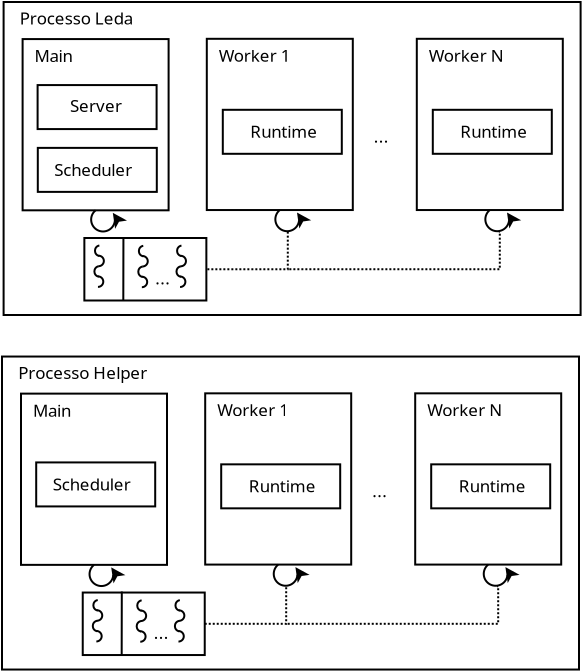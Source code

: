 <?xml version="1.0" encoding="UTF-8"?>
<dia:diagram xmlns:dia="http://www.lysator.liu.se/~alla/dia/">
  <dia:layer name="Background" visible="true" active="true">
    <dia:object type="Standard - Box" version="0" id="O0">
      <dia:attribute name="obj_pos">
        <dia:point val="4.9,6.596"/>
      </dia:attribute>
      <dia:attribute name="obj_bb">
        <dia:rectangle val="4.85,6.546;33.8,22.296"/>
      </dia:attribute>
      <dia:attribute name="elem_corner">
        <dia:point val="4.9,6.596"/>
      </dia:attribute>
      <dia:attribute name="elem_width">
        <dia:real val="28.85"/>
      </dia:attribute>
      <dia:attribute name="elem_height">
        <dia:real val="15.65"/>
      </dia:attribute>
      <dia:attribute name="show_background">
        <dia:boolean val="true"/>
      </dia:attribute>
    </dia:object>
    <dia:group>
      <dia:object type="Standard - Box" version="0" id="O1">
        <dia:attribute name="obj_pos">
          <dia:point val="8.938,18.396"/>
        </dia:attribute>
        <dia:attribute name="obj_bb">
          <dia:rectangle val="8.888,18.346;15.088,21.571"/>
        </dia:attribute>
        <dia:attribute name="elem_corner">
          <dia:point val="8.938,18.396"/>
        </dia:attribute>
        <dia:attribute name="elem_width">
          <dia:real val="6.1"/>
        </dia:attribute>
        <dia:attribute name="elem_height">
          <dia:real val="3.125"/>
        </dia:attribute>
        <dia:attribute name="show_background">
          <dia:boolean val="true"/>
        </dia:attribute>
      </dia:object>
      <dia:object type="Standard - Line" version="0" id="O2">
        <dia:attribute name="obj_pos">
          <dia:point val="10.891,18.346"/>
        </dia:attribute>
        <dia:attribute name="obj_bb">
          <dia:rectangle val="10.835,18.296;10.941,21.577"/>
        </dia:attribute>
        <dia:attribute name="conn_endpoints">
          <dia:point val="10.891,18.346"/>
          <dia:point val="10.885,21.527"/>
        </dia:attribute>
        <dia:attribute name="numcp">
          <dia:int val="1"/>
        </dia:attribute>
      </dia:object>
    </dia:group>
    <dia:object type="Standard - Box" version="0" id="O3">
      <dia:attribute name="obj_pos">
        <dia:point val="5.85,8.45"/>
      </dia:attribute>
      <dia:attribute name="obj_bb">
        <dia:rectangle val="5.8,8.4;13.2,17.062"/>
      </dia:attribute>
      <dia:attribute name="elem_corner">
        <dia:point val="5.85,8.45"/>
      </dia:attribute>
      <dia:attribute name="elem_width">
        <dia:real val="7.3"/>
      </dia:attribute>
      <dia:attribute name="elem_height">
        <dia:real val="8.562"/>
      </dia:attribute>
      <dia:attribute name="show_background">
        <dia:boolean val="true"/>
      </dia:attribute>
    </dia:object>
    <dia:object type="Standard - Arc" version="0" id="O4">
      <dia:attribute name="obj_pos">
        <dia:point val="9.5,17.012"/>
      </dia:attribute>
      <dia:attribute name="obj_bb">
        <dia:rectangle val="9.227,16.956;11.07,18.121"/>
      </dia:attribute>
      <dia:attribute name="conn_endpoints">
        <dia:point val="9.5,17.012"/>
        <dia:point val="10.36,17.137"/>
      </dia:attribute>
      <dia:attribute name="curve_distance">
        <dia:real val="1"/>
      </dia:attribute>
      <dia:attribute name="line_width">
        <dia:real val="0.1"/>
      </dia:attribute>
      <dia:attribute name="end_arrow">
        <dia:enum val="22"/>
      </dia:attribute>
      <dia:attribute name="end_arrow_length">
        <dia:real val="0.5"/>
      </dia:attribute>
      <dia:attribute name="end_arrow_width">
        <dia:real val="0.5"/>
      </dia:attribute>
      <dia:connections>
        <dia:connection handle="0" to="O3" connection="6"/>
      </dia:connections>
    </dia:object>
    <dia:object type="Standard - Box" version="0" id="O5">
      <dia:attribute name="obj_pos">
        <dia:point val="6.6,10.75"/>
      </dia:attribute>
      <dia:attribute name="obj_bb">
        <dia:rectangle val="6.55,10.7;12.6,13"/>
      </dia:attribute>
      <dia:attribute name="elem_corner">
        <dia:point val="6.6,10.75"/>
      </dia:attribute>
      <dia:attribute name="elem_width">
        <dia:real val="5.95"/>
      </dia:attribute>
      <dia:attribute name="elem_height">
        <dia:real val="2.2"/>
      </dia:attribute>
      <dia:attribute name="show_background">
        <dia:boolean val="true"/>
      </dia:attribute>
    </dia:object>
    <dia:object type="Standard - Text" version="1" id="O6">
      <dia:attribute name="obj_pos">
        <dia:point val="8.225,12.1"/>
      </dia:attribute>
      <dia:attribute name="obj_bb">
        <dia:rectangle val="8.225,11.312;10.998,12.3"/>
      </dia:attribute>
      <dia:attribute name="text">
        <dia:composite type="text">
          <dia:attribute name="string">
            <dia:string>#Server#</dia:string>
          </dia:attribute>
          <dia:attribute name="font">
            <dia:font family="sans" style="0" name="Helvetica"/>
          </dia:attribute>
          <dia:attribute name="height">
            <dia:real val="1.058"/>
          </dia:attribute>
          <dia:attribute name="pos">
            <dia:point val="8.225,12.1"/>
          </dia:attribute>
          <dia:attribute name="color">
            <dia:color val="#000000"/>
          </dia:attribute>
          <dia:attribute name="alignment">
            <dia:enum val="0"/>
          </dia:attribute>
        </dia:composite>
      </dia:attribute>
      <dia:attribute name="valign">
        <dia:enum val="3"/>
      </dia:attribute>
    </dia:object>
    <dia:object type="Standard - Box" version="0" id="O7">
      <dia:attribute name="obj_pos">
        <dia:point val="6.61,13.89"/>
      </dia:attribute>
      <dia:attribute name="obj_bb">
        <dia:rectangle val="6.56,13.84;12.61,16.14"/>
      </dia:attribute>
      <dia:attribute name="elem_corner">
        <dia:point val="6.61,13.89"/>
      </dia:attribute>
      <dia:attribute name="elem_width">
        <dia:real val="5.95"/>
      </dia:attribute>
      <dia:attribute name="elem_height">
        <dia:real val="2.2"/>
      </dia:attribute>
      <dia:attribute name="show_background">
        <dia:boolean val="true"/>
      </dia:attribute>
    </dia:object>
    <dia:object type="Standard - Text" version="1" id="O8">
      <dia:attribute name="obj_pos">
        <dia:point val="7.435,15.29"/>
      </dia:attribute>
      <dia:attribute name="obj_bb">
        <dia:rectangle val="7.435,14.502;11.672,15.49"/>
      </dia:attribute>
      <dia:attribute name="text">
        <dia:composite type="text">
          <dia:attribute name="string">
            <dia:string>#Scheduler#</dia:string>
          </dia:attribute>
          <dia:attribute name="font">
            <dia:font family="sans" style="0" name="Helvetica"/>
          </dia:attribute>
          <dia:attribute name="height">
            <dia:real val="1.058"/>
          </dia:attribute>
          <dia:attribute name="pos">
            <dia:point val="7.435,15.29"/>
          </dia:attribute>
          <dia:attribute name="color">
            <dia:color val="#000000"/>
          </dia:attribute>
          <dia:attribute name="alignment">
            <dia:enum val="0"/>
          </dia:attribute>
        </dia:composite>
      </dia:attribute>
      <dia:attribute name="valign">
        <dia:enum val="3"/>
      </dia:attribute>
    </dia:object>
    <dia:object type="Standard - Text" version="1" id="O9">
      <dia:attribute name="obj_pos">
        <dia:point val="9.5,12.731"/>
      </dia:attribute>
      <dia:attribute name="obj_bb">
        <dia:rectangle val="9.5,12.136;9.5,12.884"/>
      </dia:attribute>
      <dia:attribute name="text">
        <dia:composite type="text">
          <dia:attribute name="string">
            <dia:string>##</dia:string>
          </dia:attribute>
          <dia:attribute name="font">
            <dia:font family="sans" style="0" name="Helvetica"/>
          </dia:attribute>
          <dia:attribute name="height">
            <dia:real val="0.8"/>
          </dia:attribute>
          <dia:attribute name="pos">
            <dia:point val="9.5,12.731"/>
          </dia:attribute>
          <dia:attribute name="color">
            <dia:color val="#000000"/>
          </dia:attribute>
          <dia:attribute name="alignment">
            <dia:enum val="0"/>
          </dia:attribute>
        </dia:composite>
      </dia:attribute>
      <dia:attribute name="valign">
        <dia:enum val="3"/>
      </dia:attribute>
      <dia:connections>
        <dia:connection handle="0" to="O3" connection="8"/>
      </dia:connections>
    </dia:object>
    <dia:object type="Standard - Text" version="1" id="O10">
      <dia:attribute name="obj_pos">
        <dia:point val="6.45,9.6"/>
      </dia:attribute>
      <dia:attribute name="obj_bb">
        <dia:rectangle val="6.45,8.788;8.497,9.849"/>
      </dia:attribute>
      <dia:attribute name="text">
        <dia:composite type="text">
          <dia:attribute name="string">
            <dia:string>#Main#</dia:string>
          </dia:attribute>
          <dia:attribute name="font">
            <dia:font family="sans" style="0" name="Helvetica"/>
          </dia:attribute>
          <dia:attribute name="height">
            <dia:real val="1.058"/>
          </dia:attribute>
          <dia:attribute name="pos">
            <dia:point val="6.45,9.6"/>
          </dia:attribute>
          <dia:attribute name="color">
            <dia:color val="#000000"/>
          </dia:attribute>
          <dia:attribute name="alignment">
            <dia:enum val="0"/>
          </dia:attribute>
        </dia:composite>
      </dia:attribute>
      <dia:attribute name="valign">
        <dia:enum val="3"/>
      </dia:attribute>
    </dia:object>
    <dia:object type="Standard - Box" version="0" id="O11">
      <dia:attribute name="obj_pos">
        <dia:point val="15.06,8.436"/>
      </dia:attribute>
      <dia:attribute name="obj_bb">
        <dia:rectangle val="15.01,8.386;22.41,17.048"/>
      </dia:attribute>
      <dia:attribute name="elem_corner">
        <dia:point val="15.06,8.436"/>
      </dia:attribute>
      <dia:attribute name="elem_width">
        <dia:real val="7.3"/>
      </dia:attribute>
      <dia:attribute name="elem_height">
        <dia:real val="8.562"/>
      </dia:attribute>
      <dia:attribute name="show_background">
        <dia:boolean val="true"/>
      </dia:attribute>
    </dia:object>
    <dia:object type="Standard - Arc" version="0" id="O12">
      <dia:attribute name="obj_pos">
        <dia:point val="18.71,16.998"/>
      </dia:attribute>
      <dia:attribute name="obj_bb">
        <dia:rectangle val="18.438,16.942;20.28,18.107"/>
      </dia:attribute>
      <dia:attribute name="conn_endpoints">
        <dia:point val="18.71,16.998"/>
        <dia:point val="19.57,17.123"/>
      </dia:attribute>
      <dia:attribute name="curve_distance">
        <dia:real val="1"/>
      </dia:attribute>
      <dia:attribute name="line_width">
        <dia:real val="0.1"/>
      </dia:attribute>
      <dia:attribute name="end_arrow">
        <dia:enum val="22"/>
      </dia:attribute>
      <dia:attribute name="end_arrow_length">
        <dia:real val="0.5"/>
      </dia:attribute>
      <dia:attribute name="end_arrow_width">
        <dia:real val="0.5"/>
      </dia:attribute>
      <dia:connections>
        <dia:connection handle="0" to="O11" connection="6"/>
      </dia:connections>
    </dia:object>
    <dia:object type="Standard - Box" version="0" id="O13">
      <dia:attribute name="obj_pos">
        <dia:point val="15.86,11.986"/>
      </dia:attribute>
      <dia:attribute name="obj_bb">
        <dia:rectangle val="15.81,11.936;21.86,14.236"/>
      </dia:attribute>
      <dia:attribute name="elem_corner">
        <dia:point val="15.86,11.986"/>
      </dia:attribute>
      <dia:attribute name="elem_width">
        <dia:real val="5.95"/>
      </dia:attribute>
      <dia:attribute name="elem_height">
        <dia:real val="2.2"/>
      </dia:attribute>
      <dia:attribute name="show_background">
        <dia:boolean val="true"/>
      </dia:attribute>
    </dia:object>
    <dia:object type="Standard - Text" version="1" id="O14">
      <dia:attribute name="obj_pos">
        <dia:point val="17.235,13.386"/>
      </dia:attribute>
      <dia:attribute name="obj_bb">
        <dia:rectangle val="17.235,12.598;20.773,13.586"/>
      </dia:attribute>
      <dia:attribute name="text">
        <dia:composite type="text">
          <dia:attribute name="string">
            <dia:string>#Runtime#</dia:string>
          </dia:attribute>
          <dia:attribute name="font">
            <dia:font family="sans" style="0" name="Helvetica"/>
          </dia:attribute>
          <dia:attribute name="height">
            <dia:real val="1.058"/>
          </dia:attribute>
          <dia:attribute name="pos">
            <dia:point val="17.235,13.386"/>
          </dia:attribute>
          <dia:attribute name="color">
            <dia:color val="#000000"/>
          </dia:attribute>
          <dia:attribute name="alignment">
            <dia:enum val="0"/>
          </dia:attribute>
        </dia:composite>
      </dia:attribute>
      <dia:attribute name="valign">
        <dia:enum val="3"/>
      </dia:attribute>
    </dia:object>
    <dia:object type="Standard - Text" version="1" id="O15">
      <dia:attribute name="obj_pos">
        <dia:point val="18.71,12.717"/>
      </dia:attribute>
      <dia:attribute name="obj_bb">
        <dia:rectangle val="18.71,12.122;18.71,12.87"/>
      </dia:attribute>
      <dia:attribute name="text">
        <dia:composite type="text">
          <dia:attribute name="string">
            <dia:string>##</dia:string>
          </dia:attribute>
          <dia:attribute name="font">
            <dia:font family="sans" style="0" name="Helvetica"/>
          </dia:attribute>
          <dia:attribute name="height">
            <dia:real val="0.8"/>
          </dia:attribute>
          <dia:attribute name="pos">
            <dia:point val="18.71,12.717"/>
          </dia:attribute>
          <dia:attribute name="color">
            <dia:color val="#000000"/>
          </dia:attribute>
          <dia:attribute name="alignment">
            <dia:enum val="0"/>
          </dia:attribute>
        </dia:composite>
      </dia:attribute>
      <dia:attribute name="valign">
        <dia:enum val="3"/>
      </dia:attribute>
      <dia:connections>
        <dia:connection handle="0" to="O11" connection="8"/>
      </dia:connections>
    </dia:object>
    <dia:object type="Standard - Text" version="1" id="O16">
      <dia:attribute name="obj_pos">
        <dia:point val="15.66,9.586"/>
      </dia:attribute>
      <dia:attribute name="obj_bb">
        <dia:rectangle val="15.66,8.774;19.472,9.835"/>
      </dia:attribute>
      <dia:attribute name="text">
        <dia:composite type="text">
          <dia:attribute name="string">
            <dia:string>#Worker 1#</dia:string>
          </dia:attribute>
          <dia:attribute name="font">
            <dia:font family="sans" style="0" name="Helvetica"/>
          </dia:attribute>
          <dia:attribute name="height">
            <dia:real val="1.058"/>
          </dia:attribute>
          <dia:attribute name="pos">
            <dia:point val="15.66,9.586"/>
          </dia:attribute>
          <dia:attribute name="color">
            <dia:color val="#000000"/>
          </dia:attribute>
          <dia:attribute name="alignment">
            <dia:enum val="0"/>
          </dia:attribute>
        </dia:composite>
      </dia:attribute>
      <dia:attribute name="valign">
        <dia:enum val="3"/>
      </dia:attribute>
    </dia:object>
    <dia:object type="Standard - Text" version="1" id="O17">
      <dia:attribute name="obj_pos">
        <dia:point val="2.35,3.296"/>
      </dia:attribute>
      <dia:attribute name="obj_bb">
        <dia:rectangle val="2.35,2.701;2.35,3.448"/>
      </dia:attribute>
      <dia:attribute name="text">
        <dia:composite type="text">
          <dia:attribute name="string">
            <dia:string>##</dia:string>
          </dia:attribute>
          <dia:attribute name="font">
            <dia:font family="sans" style="0" name="Helvetica"/>
          </dia:attribute>
          <dia:attribute name="height">
            <dia:real val="0.8"/>
          </dia:attribute>
          <dia:attribute name="pos">
            <dia:point val="2.35,3.296"/>
          </dia:attribute>
          <dia:attribute name="color">
            <dia:color val="#000000"/>
          </dia:attribute>
          <dia:attribute name="alignment">
            <dia:enum val="0"/>
          </dia:attribute>
        </dia:composite>
      </dia:attribute>
      <dia:attribute name="valign">
        <dia:enum val="3"/>
      </dia:attribute>
    </dia:object>
    <dia:object type="Standard - Text" version="1" id="O18">
      <dia:attribute name="obj_pos">
        <dia:point val="5.71,7.723"/>
      </dia:attribute>
      <dia:attribute name="obj_bb">
        <dia:rectangle val="5.71,6.911;11.765,7.973"/>
      </dia:attribute>
      <dia:attribute name="text">
        <dia:composite type="text">
          <dia:attribute name="string">
            <dia:string>#Processo Leda#</dia:string>
          </dia:attribute>
          <dia:attribute name="font">
            <dia:font family="sans" style="0" name="Helvetica"/>
          </dia:attribute>
          <dia:attribute name="height">
            <dia:real val="1.058"/>
          </dia:attribute>
          <dia:attribute name="pos">
            <dia:point val="5.71,7.723"/>
          </dia:attribute>
          <dia:attribute name="color">
            <dia:color val="#000000"/>
          </dia:attribute>
          <dia:attribute name="alignment">
            <dia:enum val="0"/>
          </dia:attribute>
        </dia:composite>
      </dia:attribute>
      <dia:attribute name="valign">
        <dia:enum val="3"/>
      </dia:attribute>
    </dia:object>
    <dia:object type="Standard - Box" version="0" id="O19">
      <dia:attribute name="obj_pos">
        <dia:point val="25.56,8.436"/>
      </dia:attribute>
      <dia:attribute name="obj_bb">
        <dia:rectangle val="25.51,8.386;32.91,17.048"/>
      </dia:attribute>
      <dia:attribute name="elem_corner">
        <dia:point val="25.56,8.436"/>
      </dia:attribute>
      <dia:attribute name="elem_width">
        <dia:real val="7.3"/>
      </dia:attribute>
      <dia:attribute name="elem_height">
        <dia:real val="8.562"/>
      </dia:attribute>
      <dia:attribute name="show_background">
        <dia:boolean val="true"/>
      </dia:attribute>
    </dia:object>
    <dia:object type="Standard - Arc" version="0" id="O20">
      <dia:attribute name="obj_pos">
        <dia:point val="29.21,16.998"/>
      </dia:attribute>
      <dia:attribute name="obj_bb">
        <dia:rectangle val="28.938,16.942;30.78,18.107"/>
      </dia:attribute>
      <dia:attribute name="conn_endpoints">
        <dia:point val="29.21,16.998"/>
        <dia:point val="30.07,17.123"/>
      </dia:attribute>
      <dia:attribute name="curve_distance">
        <dia:real val="1"/>
      </dia:attribute>
      <dia:attribute name="line_width">
        <dia:real val="0.1"/>
      </dia:attribute>
      <dia:attribute name="end_arrow">
        <dia:enum val="22"/>
      </dia:attribute>
      <dia:attribute name="end_arrow_length">
        <dia:real val="0.5"/>
      </dia:attribute>
      <dia:attribute name="end_arrow_width">
        <dia:real val="0.5"/>
      </dia:attribute>
      <dia:connections>
        <dia:connection handle="0" to="O19" connection="6"/>
      </dia:connections>
    </dia:object>
    <dia:object type="Standard - Box" version="0" id="O21">
      <dia:attribute name="obj_pos">
        <dia:point val="26.36,11.986"/>
      </dia:attribute>
      <dia:attribute name="obj_bb">
        <dia:rectangle val="26.31,11.936;32.36,14.236"/>
      </dia:attribute>
      <dia:attribute name="elem_corner">
        <dia:point val="26.36,11.986"/>
      </dia:attribute>
      <dia:attribute name="elem_width">
        <dia:real val="5.95"/>
      </dia:attribute>
      <dia:attribute name="elem_height">
        <dia:real val="2.2"/>
      </dia:attribute>
      <dia:attribute name="show_background">
        <dia:boolean val="true"/>
      </dia:attribute>
    </dia:object>
    <dia:object type="Standard - Text" version="1" id="O22">
      <dia:attribute name="obj_pos">
        <dia:point val="27.735,13.386"/>
      </dia:attribute>
      <dia:attribute name="obj_bb">
        <dia:rectangle val="27.735,12.598;31.273,13.586"/>
      </dia:attribute>
      <dia:attribute name="text">
        <dia:composite type="text">
          <dia:attribute name="string">
            <dia:string>#Runtime#</dia:string>
          </dia:attribute>
          <dia:attribute name="font">
            <dia:font family="sans" style="0" name="Helvetica"/>
          </dia:attribute>
          <dia:attribute name="height">
            <dia:real val="1.058"/>
          </dia:attribute>
          <dia:attribute name="pos">
            <dia:point val="27.735,13.386"/>
          </dia:attribute>
          <dia:attribute name="color">
            <dia:color val="#000000"/>
          </dia:attribute>
          <dia:attribute name="alignment">
            <dia:enum val="0"/>
          </dia:attribute>
        </dia:composite>
      </dia:attribute>
      <dia:attribute name="valign">
        <dia:enum val="3"/>
      </dia:attribute>
    </dia:object>
    <dia:object type="Standard - Text" version="1" id="O23">
      <dia:attribute name="obj_pos">
        <dia:point val="29.21,12.717"/>
      </dia:attribute>
      <dia:attribute name="obj_bb">
        <dia:rectangle val="29.21,12.122;29.21,12.87"/>
      </dia:attribute>
      <dia:attribute name="text">
        <dia:composite type="text">
          <dia:attribute name="string">
            <dia:string>##</dia:string>
          </dia:attribute>
          <dia:attribute name="font">
            <dia:font family="sans" style="0" name="Helvetica"/>
          </dia:attribute>
          <dia:attribute name="height">
            <dia:real val="0.8"/>
          </dia:attribute>
          <dia:attribute name="pos">
            <dia:point val="29.21,12.717"/>
          </dia:attribute>
          <dia:attribute name="color">
            <dia:color val="#000000"/>
          </dia:attribute>
          <dia:attribute name="alignment">
            <dia:enum val="0"/>
          </dia:attribute>
        </dia:composite>
      </dia:attribute>
      <dia:attribute name="valign">
        <dia:enum val="3"/>
      </dia:attribute>
      <dia:connections>
        <dia:connection handle="0" to="O19" connection="8"/>
      </dia:connections>
    </dia:object>
    <dia:object type="Standard - Text" version="1" id="O24">
      <dia:attribute name="obj_pos">
        <dia:point val="26.16,9.586"/>
      </dia:attribute>
      <dia:attribute name="obj_bb">
        <dia:rectangle val="26.16,8.798;30.043,9.786"/>
      </dia:attribute>
      <dia:attribute name="text">
        <dia:composite type="text">
          <dia:attribute name="string">
            <dia:string>#Worker N#</dia:string>
          </dia:attribute>
          <dia:attribute name="font">
            <dia:font family="sans" style="0" name="Helvetica"/>
          </dia:attribute>
          <dia:attribute name="height">
            <dia:real val="1.058"/>
          </dia:attribute>
          <dia:attribute name="pos">
            <dia:point val="26.16,9.586"/>
          </dia:attribute>
          <dia:attribute name="color">
            <dia:color val="#000000"/>
          </dia:attribute>
          <dia:attribute name="alignment">
            <dia:enum val="0"/>
          </dia:attribute>
        </dia:composite>
      </dia:attribute>
      <dia:attribute name="valign">
        <dia:enum val="3"/>
      </dia:attribute>
    </dia:object>
    <dia:object type="Standard - Text" version="1" id="O25">
      <dia:attribute name="obj_pos">
        <dia:point val="23.41,13.636"/>
      </dia:attribute>
      <dia:attribute name="obj_bb">
        <dia:rectangle val="23.41,12.848;24.22,13.836"/>
      </dia:attribute>
      <dia:attribute name="text">
        <dia:composite type="text">
          <dia:attribute name="string">
            <dia:string>#...#</dia:string>
          </dia:attribute>
          <dia:attribute name="font">
            <dia:font family="sans" style="0" name="Helvetica"/>
          </dia:attribute>
          <dia:attribute name="height">
            <dia:real val="1.058"/>
          </dia:attribute>
          <dia:attribute name="pos">
            <dia:point val="23.41,13.636"/>
          </dia:attribute>
          <dia:attribute name="color">
            <dia:color val="#000000"/>
          </dia:attribute>
          <dia:attribute name="alignment">
            <dia:enum val="0"/>
          </dia:attribute>
        </dia:composite>
      </dia:attribute>
      <dia:attribute name="valign">
        <dia:enum val="3"/>
      </dia:attribute>
    </dia:object>
    <dia:group>
      <dia:object type="Standard - Arc" version="0" id="O26">
        <dia:attribute name="obj_pos">
          <dia:point val="9.688,18.771"/>
        </dia:attribute>
        <dia:attribute name="obj_bb">
          <dia:rectangle val="9.419,18.721;9.738,19.346"/>
        </dia:attribute>
        <dia:attribute name="conn_endpoints">
          <dia:point val="9.688,18.771"/>
          <dia:point val="9.688,19.296"/>
        </dia:attribute>
        <dia:attribute name="curve_distance">
          <dia:real val="0.219"/>
        </dia:attribute>
      </dia:object>
      <dia:object type="Standard - Arc" version="0" id="O27">
        <dia:attribute name="obj_pos">
          <dia:point val="9.647,19.281"/>
        </dia:attribute>
        <dia:attribute name="obj_bb">
          <dia:rectangle val="9.597,19.231;9.963,19.856"/>
        </dia:attribute>
        <dia:attribute name="conn_endpoints">
          <dia:point val="9.647,19.281"/>
          <dia:point val="9.647,19.806"/>
        </dia:attribute>
        <dia:attribute name="curve_distance">
          <dia:real val="-0.266"/>
        </dia:attribute>
      </dia:object>
      <dia:object type="Standard - Arc" version="0" id="O28">
        <dia:attribute name="obj_pos">
          <dia:point val="9.659,19.806"/>
        </dia:attribute>
        <dia:attribute name="obj_bb">
          <dia:rectangle val="9.39,19.756;9.709,20.381"/>
        </dia:attribute>
        <dia:attribute name="conn_endpoints">
          <dia:point val="9.659,19.806"/>
          <dia:point val="9.659,20.331"/>
        </dia:attribute>
        <dia:attribute name="curve_distance">
          <dia:real val="0.219"/>
        </dia:attribute>
      </dia:object>
      <dia:object type="Standard - Arc" version="0" id="O29">
        <dia:attribute name="obj_pos">
          <dia:point val="9.618,20.316"/>
        </dia:attribute>
        <dia:attribute name="obj_bb">
          <dia:rectangle val="9.568,20.266;9.934,20.891"/>
        </dia:attribute>
        <dia:attribute name="conn_endpoints">
          <dia:point val="9.618,20.316"/>
          <dia:point val="9.618,20.841"/>
        </dia:attribute>
        <dia:attribute name="curve_distance">
          <dia:real val="-0.266"/>
        </dia:attribute>
      </dia:object>
    </dia:group>
    <dia:group>
      <dia:object type="Standard - Arc" version="0" id="O30">
        <dia:attribute name="obj_pos">
          <dia:point val="11.883,18.786"/>
        </dia:attribute>
        <dia:attribute name="obj_bb">
          <dia:rectangle val="11.614,18.736;11.933,19.361"/>
        </dia:attribute>
        <dia:attribute name="conn_endpoints">
          <dia:point val="11.883,18.786"/>
          <dia:point val="11.883,19.311"/>
        </dia:attribute>
        <dia:attribute name="curve_distance">
          <dia:real val="0.219"/>
        </dia:attribute>
      </dia:object>
      <dia:object type="Standard - Arc" version="0" id="O31">
        <dia:attribute name="obj_pos">
          <dia:point val="11.842,19.296"/>
        </dia:attribute>
        <dia:attribute name="obj_bb">
          <dia:rectangle val="11.792,19.246;12.158,19.871"/>
        </dia:attribute>
        <dia:attribute name="conn_endpoints">
          <dia:point val="11.842,19.296"/>
          <dia:point val="11.842,19.821"/>
        </dia:attribute>
        <dia:attribute name="curve_distance">
          <dia:real val="-0.266"/>
        </dia:attribute>
      </dia:object>
      <dia:object type="Standard - Arc" version="0" id="O32">
        <dia:attribute name="obj_pos">
          <dia:point val="11.854,19.821"/>
        </dia:attribute>
        <dia:attribute name="obj_bb">
          <dia:rectangle val="11.585,19.771;11.904,20.396"/>
        </dia:attribute>
        <dia:attribute name="conn_endpoints">
          <dia:point val="11.854,19.821"/>
          <dia:point val="11.854,20.346"/>
        </dia:attribute>
        <dia:attribute name="curve_distance">
          <dia:real val="0.219"/>
        </dia:attribute>
      </dia:object>
      <dia:object type="Standard - Arc" version="0" id="O33">
        <dia:attribute name="obj_pos">
          <dia:point val="11.813,20.331"/>
        </dia:attribute>
        <dia:attribute name="obj_bb">
          <dia:rectangle val="11.763,20.281;12.129,20.906"/>
        </dia:attribute>
        <dia:attribute name="conn_endpoints">
          <dia:point val="11.813,20.331"/>
          <dia:point val="11.813,20.856"/>
        </dia:attribute>
        <dia:attribute name="curve_distance">
          <dia:real val="-0.266"/>
        </dia:attribute>
      </dia:object>
    </dia:group>
    <dia:group>
      <dia:object type="Standard - Arc" version="0" id="O34">
        <dia:attribute name="obj_pos">
          <dia:point val="13.793,18.776"/>
        </dia:attribute>
        <dia:attribute name="obj_bb">
          <dia:rectangle val="13.524,18.726;13.843,19.351"/>
        </dia:attribute>
        <dia:attribute name="conn_endpoints">
          <dia:point val="13.793,18.776"/>
          <dia:point val="13.793,19.301"/>
        </dia:attribute>
        <dia:attribute name="curve_distance">
          <dia:real val="0.219"/>
        </dia:attribute>
      </dia:object>
      <dia:object type="Standard - Arc" version="0" id="O35">
        <dia:attribute name="obj_pos">
          <dia:point val="13.752,19.286"/>
        </dia:attribute>
        <dia:attribute name="obj_bb">
          <dia:rectangle val="13.702,19.236;14.068,19.861"/>
        </dia:attribute>
        <dia:attribute name="conn_endpoints">
          <dia:point val="13.752,19.286"/>
          <dia:point val="13.752,19.811"/>
        </dia:attribute>
        <dia:attribute name="curve_distance">
          <dia:real val="-0.266"/>
        </dia:attribute>
      </dia:object>
      <dia:object type="Standard - Arc" version="0" id="O36">
        <dia:attribute name="obj_pos">
          <dia:point val="13.764,19.811"/>
        </dia:attribute>
        <dia:attribute name="obj_bb">
          <dia:rectangle val="13.495,19.761;13.814,20.386"/>
        </dia:attribute>
        <dia:attribute name="conn_endpoints">
          <dia:point val="13.764,19.811"/>
          <dia:point val="13.764,20.336"/>
        </dia:attribute>
        <dia:attribute name="curve_distance">
          <dia:real val="0.219"/>
        </dia:attribute>
      </dia:object>
      <dia:object type="Standard - Arc" version="0" id="O37">
        <dia:attribute name="obj_pos">
          <dia:point val="13.723,20.321"/>
        </dia:attribute>
        <dia:attribute name="obj_bb">
          <dia:rectangle val="13.673,20.271;14.039,20.896"/>
        </dia:attribute>
        <dia:attribute name="conn_endpoints">
          <dia:point val="13.723,20.321"/>
          <dia:point val="13.723,20.846"/>
        </dia:attribute>
        <dia:attribute name="curve_distance">
          <dia:real val="-0.266"/>
        </dia:attribute>
      </dia:object>
    </dia:group>
    <dia:object type="Standard - Text" version="1" id="O38">
      <dia:attribute name="obj_pos">
        <dia:point val="12.485,20.723"/>
      </dia:attribute>
      <dia:attribute name="obj_bb">
        <dia:rectangle val="12.485,19.936;13.295,20.923"/>
      </dia:attribute>
      <dia:attribute name="text">
        <dia:composite type="text">
          <dia:attribute name="string">
            <dia:string>#...#</dia:string>
          </dia:attribute>
          <dia:attribute name="font">
            <dia:font family="sans" style="0" name="Helvetica"/>
          </dia:attribute>
          <dia:attribute name="height">
            <dia:real val="1.058"/>
          </dia:attribute>
          <dia:attribute name="pos">
            <dia:point val="12.485,20.723"/>
          </dia:attribute>
          <dia:attribute name="color">
            <dia:color val="#000000"/>
          </dia:attribute>
          <dia:attribute name="alignment">
            <dia:enum val="0"/>
          </dia:attribute>
        </dia:composite>
      </dia:attribute>
      <dia:attribute name="valign">
        <dia:enum val="3"/>
      </dia:attribute>
    </dia:object>
    <dia:object type="Standard - ZigZagLine" version="1" id="O39">
      <dia:attribute name="obj_pos">
        <dia:point val="15.087,19.958"/>
      </dia:attribute>
      <dia:attribute name="obj_bb">
        <dia:rectangle val="15.037,18.033;19.16,20.008"/>
      </dia:attribute>
      <dia:attribute name="orth_points">
        <dia:point val="15.087,19.958"/>
        <dia:point val="19.11,19.958"/>
        <dia:point val="19.11,18.083"/>
        <dia:point val="19.06,18.083"/>
      </dia:attribute>
      <dia:attribute name="orth_orient">
        <dia:enum val="0"/>
        <dia:enum val="1"/>
        <dia:enum val="0"/>
      </dia:attribute>
      <dia:attribute name="autorouting">
        <dia:boolean val="false"/>
      </dia:attribute>
      <dia:attribute name="line_style">
        <dia:enum val="4"/>
      </dia:attribute>
      <dia:connections>
        <dia:connection handle="0" to="O1" connection="8"/>
      </dia:connections>
    </dia:object>
    <dia:object type="Standard - ZigZagLine" version="1" id="O40">
      <dia:attribute name="obj_pos">
        <dia:point val="19.188,19.958"/>
      </dia:attribute>
      <dia:attribute name="obj_bb">
        <dia:rectangle val="19.138,18.033;29.76,20.008"/>
      </dia:attribute>
      <dia:attribute name="orth_points">
        <dia:point val="19.188,19.958"/>
        <dia:point val="29.71,19.958"/>
        <dia:point val="29.71,18.083"/>
        <dia:point val="29.66,18.083"/>
      </dia:attribute>
      <dia:attribute name="orth_orient">
        <dia:enum val="0"/>
        <dia:enum val="1"/>
        <dia:enum val="0"/>
      </dia:attribute>
      <dia:attribute name="autorouting">
        <dia:boolean val="false"/>
      </dia:attribute>
      <dia:attribute name="line_style">
        <dia:enum val="4"/>
      </dia:attribute>
    </dia:object>
    <dia:object type="Standard - Box" version="0" id="O41">
      <dia:attribute name="obj_pos">
        <dia:point val="4.82,24.323"/>
      </dia:attribute>
      <dia:attribute name="obj_bb">
        <dia:rectangle val="4.77,24.273;33.72,40.023"/>
      </dia:attribute>
      <dia:attribute name="elem_corner">
        <dia:point val="4.82,24.323"/>
      </dia:attribute>
      <dia:attribute name="elem_width">
        <dia:real val="28.85"/>
      </dia:attribute>
      <dia:attribute name="elem_height">
        <dia:real val="15.65"/>
      </dia:attribute>
      <dia:attribute name="show_background">
        <dia:boolean val="true"/>
      </dia:attribute>
    </dia:object>
    <dia:group>
      <dia:object type="Standard - Box" version="0" id="O42">
        <dia:attribute name="obj_pos">
          <dia:point val="8.857,36.123"/>
        </dia:attribute>
        <dia:attribute name="obj_bb">
          <dia:rectangle val="8.807,36.073;15.007,39.298"/>
        </dia:attribute>
        <dia:attribute name="elem_corner">
          <dia:point val="8.857,36.123"/>
        </dia:attribute>
        <dia:attribute name="elem_width">
          <dia:real val="6.1"/>
        </dia:attribute>
        <dia:attribute name="elem_height">
          <dia:real val="3.125"/>
        </dia:attribute>
        <dia:attribute name="show_background">
          <dia:boolean val="true"/>
        </dia:attribute>
      </dia:object>
      <dia:object type="Standard - Line" version="0" id="O43">
        <dia:attribute name="obj_pos">
          <dia:point val="10.81,36.073"/>
        </dia:attribute>
        <dia:attribute name="obj_bb">
          <dia:rectangle val="10.754,36.023;10.861,39.305"/>
        </dia:attribute>
        <dia:attribute name="conn_endpoints">
          <dia:point val="10.81,36.073"/>
          <dia:point val="10.804,39.255"/>
        </dia:attribute>
        <dia:attribute name="numcp">
          <dia:int val="1"/>
        </dia:attribute>
      </dia:object>
    </dia:group>
    <dia:object type="Standard - Box" version="0" id="O44">
      <dia:attribute name="obj_pos">
        <dia:point val="5.77,26.177"/>
      </dia:attribute>
      <dia:attribute name="obj_bb">
        <dia:rectangle val="5.72,26.128;13.12,34.79"/>
      </dia:attribute>
      <dia:attribute name="elem_corner">
        <dia:point val="5.77,26.177"/>
      </dia:attribute>
      <dia:attribute name="elem_width">
        <dia:real val="7.3"/>
      </dia:attribute>
      <dia:attribute name="elem_height">
        <dia:real val="8.562"/>
      </dia:attribute>
      <dia:attribute name="show_background">
        <dia:boolean val="true"/>
      </dia:attribute>
    </dia:object>
    <dia:object type="Standard - Arc" version="0" id="O45">
      <dia:attribute name="obj_pos">
        <dia:point val="9.42,34.74"/>
      </dia:attribute>
      <dia:attribute name="obj_bb">
        <dia:rectangle val="9.147,34.683;10.989,35.848"/>
      </dia:attribute>
      <dia:attribute name="conn_endpoints">
        <dia:point val="9.42,34.74"/>
        <dia:point val="10.28,34.865"/>
      </dia:attribute>
      <dia:attribute name="curve_distance">
        <dia:real val="1"/>
      </dia:attribute>
      <dia:attribute name="line_width">
        <dia:real val="0.1"/>
      </dia:attribute>
      <dia:attribute name="end_arrow">
        <dia:enum val="22"/>
      </dia:attribute>
      <dia:attribute name="end_arrow_length">
        <dia:real val="0.5"/>
      </dia:attribute>
      <dia:attribute name="end_arrow_width">
        <dia:real val="0.5"/>
      </dia:attribute>
      <dia:connections>
        <dia:connection handle="0" to="O44" connection="6"/>
      </dia:connections>
    </dia:object>
    <dia:object type="Standard - Box" version="0" id="O46">
      <dia:attribute name="obj_pos">
        <dia:point val="6.53,29.617"/>
      </dia:attribute>
      <dia:attribute name="obj_bb">
        <dia:rectangle val="6.48,29.567;12.53,31.867"/>
      </dia:attribute>
      <dia:attribute name="elem_corner">
        <dia:point val="6.53,29.617"/>
      </dia:attribute>
      <dia:attribute name="elem_width">
        <dia:real val="5.95"/>
      </dia:attribute>
      <dia:attribute name="elem_height">
        <dia:real val="2.2"/>
      </dia:attribute>
      <dia:attribute name="show_background">
        <dia:boolean val="true"/>
      </dia:attribute>
    </dia:object>
    <dia:object type="Standard - Text" version="1" id="O47">
      <dia:attribute name="obj_pos">
        <dia:point val="7.355,31.017"/>
      </dia:attribute>
      <dia:attribute name="obj_bb">
        <dia:rectangle val="7.355,30.23;11.592,31.218"/>
      </dia:attribute>
      <dia:attribute name="text">
        <dia:composite type="text">
          <dia:attribute name="string">
            <dia:string>#Scheduler#</dia:string>
          </dia:attribute>
          <dia:attribute name="font">
            <dia:font family="sans" style="0" name="Helvetica"/>
          </dia:attribute>
          <dia:attribute name="height">
            <dia:real val="1.058"/>
          </dia:attribute>
          <dia:attribute name="pos">
            <dia:point val="7.355,31.017"/>
          </dia:attribute>
          <dia:attribute name="color">
            <dia:color val="#000000"/>
          </dia:attribute>
          <dia:attribute name="alignment">
            <dia:enum val="0"/>
          </dia:attribute>
        </dia:composite>
      </dia:attribute>
      <dia:attribute name="valign">
        <dia:enum val="3"/>
      </dia:attribute>
    </dia:object>
    <dia:object type="Standard - Text" version="1" id="O48">
      <dia:attribute name="obj_pos">
        <dia:point val="9.42,30.459"/>
      </dia:attribute>
      <dia:attribute name="obj_bb">
        <dia:rectangle val="9.42,29.864;9.42,30.611"/>
      </dia:attribute>
      <dia:attribute name="text">
        <dia:composite type="text">
          <dia:attribute name="string">
            <dia:string>##</dia:string>
          </dia:attribute>
          <dia:attribute name="font">
            <dia:font family="sans" style="0" name="Helvetica"/>
          </dia:attribute>
          <dia:attribute name="height">
            <dia:real val="0.8"/>
          </dia:attribute>
          <dia:attribute name="pos">
            <dia:point val="9.42,30.459"/>
          </dia:attribute>
          <dia:attribute name="color">
            <dia:color val="#000000"/>
          </dia:attribute>
          <dia:attribute name="alignment">
            <dia:enum val="0"/>
          </dia:attribute>
        </dia:composite>
      </dia:attribute>
      <dia:attribute name="valign">
        <dia:enum val="3"/>
      </dia:attribute>
      <dia:connections>
        <dia:connection handle="0" to="O44" connection="8"/>
      </dia:connections>
    </dia:object>
    <dia:object type="Standard - Text" version="1" id="O49">
      <dia:attribute name="obj_pos">
        <dia:point val="6.37,27.328"/>
      </dia:attribute>
      <dia:attribute name="obj_bb">
        <dia:rectangle val="6.37,26.54;8.392,27.527"/>
      </dia:attribute>
      <dia:attribute name="text">
        <dia:composite type="text">
          <dia:attribute name="string">
            <dia:string>#Main#</dia:string>
          </dia:attribute>
          <dia:attribute name="font">
            <dia:font family="sans" style="0" name="Helvetica"/>
          </dia:attribute>
          <dia:attribute name="height">
            <dia:real val="1.058"/>
          </dia:attribute>
          <dia:attribute name="pos">
            <dia:point val="6.37,27.328"/>
          </dia:attribute>
          <dia:attribute name="color">
            <dia:color val="#000000"/>
          </dia:attribute>
          <dia:attribute name="alignment">
            <dia:enum val="0"/>
          </dia:attribute>
        </dia:composite>
      </dia:attribute>
      <dia:attribute name="valign">
        <dia:enum val="3"/>
      </dia:attribute>
    </dia:object>
    <dia:object type="Standard - Box" version="0" id="O50">
      <dia:attribute name="obj_pos">
        <dia:point val="14.98,26.163"/>
      </dia:attribute>
      <dia:attribute name="obj_bb">
        <dia:rectangle val="14.93,26.113;22.33,34.776"/>
      </dia:attribute>
      <dia:attribute name="elem_corner">
        <dia:point val="14.98,26.163"/>
      </dia:attribute>
      <dia:attribute name="elem_width">
        <dia:real val="7.3"/>
      </dia:attribute>
      <dia:attribute name="elem_height">
        <dia:real val="8.562"/>
      </dia:attribute>
      <dia:attribute name="show_background">
        <dia:boolean val="true"/>
      </dia:attribute>
    </dia:object>
    <dia:object type="Standard - Arc" version="0" id="O51">
      <dia:attribute name="obj_pos">
        <dia:point val="18.63,34.726"/>
      </dia:attribute>
      <dia:attribute name="obj_bb">
        <dia:rectangle val="18.357,34.669;20.2,35.834"/>
      </dia:attribute>
      <dia:attribute name="conn_endpoints">
        <dia:point val="18.63,34.726"/>
        <dia:point val="19.49,34.851"/>
      </dia:attribute>
      <dia:attribute name="curve_distance">
        <dia:real val="1"/>
      </dia:attribute>
      <dia:attribute name="line_width">
        <dia:real val="0.1"/>
      </dia:attribute>
      <dia:attribute name="end_arrow">
        <dia:enum val="22"/>
      </dia:attribute>
      <dia:attribute name="end_arrow_length">
        <dia:real val="0.5"/>
      </dia:attribute>
      <dia:attribute name="end_arrow_width">
        <dia:real val="0.5"/>
      </dia:attribute>
      <dia:connections>
        <dia:connection handle="0" to="O50" connection="6"/>
      </dia:connections>
    </dia:object>
    <dia:object type="Standard - Box" version="0" id="O52">
      <dia:attribute name="obj_pos">
        <dia:point val="15.78,29.713"/>
      </dia:attribute>
      <dia:attribute name="obj_bb">
        <dia:rectangle val="15.73,29.663;21.78,31.963"/>
      </dia:attribute>
      <dia:attribute name="elem_corner">
        <dia:point val="15.78,29.713"/>
      </dia:attribute>
      <dia:attribute name="elem_width">
        <dia:real val="5.95"/>
      </dia:attribute>
      <dia:attribute name="elem_height">
        <dia:real val="2.2"/>
      </dia:attribute>
      <dia:attribute name="show_background">
        <dia:boolean val="true"/>
      </dia:attribute>
    </dia:object>
    <dia:object type="Standard - Text" version="1" id="O53">
      <dia:attribute name="obj_pos">
        <dia:point val="17.155,31.113"/>
      </dia:attribute>
      <dia:attribute name="obj_bb">
        <dia:rectangle val="17.155,30.326;20.692,31.313"/>
      </dia:attribute>
      <dia:attribute name="text">
        <dia:composite type="text">
          <dia:attribute name="string">
            <dia:string>#Runtime#</dia:string>
          </dia:attribute>
          <dia:attribute name="font">
            <dia:font family="sans" style="0" name="Helvetica"/>
          </dia:attribute>
          <dia:attribute name="height">
            <dia:real val="1.058"/>
          </dia:attribute>
          <dia:attribute name="pos">
            <dia:point val="17.155,31.113"/>
          </dia:attribute>
          <dia:attribute name="color">
            <dia:color val="#000000"/>
          </dia:attribute>
          <dia:attribute name="alignment">
            <dia:enum val="0"/>
          </dia:attribute>
        </dia:composite>
      </dia:attribute>
      <dia:attribute name="valign">
        <dia:enum val="3"/>
      </dia:attribute>
    </dia:object>
    <dia:object type="Standard - Text" version="1" id="O54">
      <dia:attribute name="obj_pos">
        <dia:point val="18.63,30.445"/>
      </dia:attribute>
      <dia:attribute name="obj_bb">
        <dia:rectangle val="18.63,29.849;18.63,30.597"/>
      </dia:attribute>
      <dia:attribute name="text">
        <dia:composite type="text">
          <dia:attribute name="string">
            <dia:string>##</dia:string>
          </dia:attribute>
          <dia:attribute name="font">
            <dia:font family="sans" style="0" name="Helvetica"/>
          </dia:attribute>
          <dia:attribute name="height">
            <dia:real val="0.8"/>
          </dia:attribute>
          <dia:attribute name="pos">
            <dia:point val="18.63,30.445"/>
          </dia:attribute>
          <dia:attribute name="color">
            <dia:color val="#000000"/>
          </dia:attribute>
          <dia:attribute name="alignment">
            <dia:enum val="0"/>
          </dia:attribute>
        </dia:composite>
      </dia:attribute>
      <dia:attribute name="valign">
        <dia:enum val="3"/>
      </dia:attribute>
      <dia:connections>
        <dia:connection handle="0" to="O50" connection="8"/>
      </dia:connections>
    </dia:object>
    <dia:object type="Standard - Text" version="1" id="O55">
      <dia:attribute name="obj_pos">
        <dia:point val="15.58,27.313"/>
      </dia:attribute>
      <dia:attribute name="obj_bb">
        <dia:rectangle val="15.58,26.526;19.367,27.513"/>
      </dia:attribute>
      <dia:attribute name="text">
        <dia:composite type="text">
          <dia:attribute name="string">
            <dia:string>#Worker 1#</dia:string>
          </dia:attribute>
          <dia:attribute name="font">
            <dia:font family="sans" style="0" name="Helvetica"/>
          </dia:attribute>
          <dia:attribute name="height">
            <dia:real val="1.058"/>
          </dia:attribute>
          <dia:attribute name="pos">
            <dia:point val="15.58,27.313"/>
          </dia:attribute>
          <dia:attribute name="color">
            <dia:color val="#000000"/>
          </dia:attribute>
          <dia:attribute name="alignment">
            <dia:enum val="0"/>
          </dia:attribute>
        </dia:composite>
      </dia:attribute>
      <dia:attribute name="valign">
        <dia:enum val="3"/>
      </dia:attribute>
    </dia:object>
    <dia:object type="Standard - Text" version="1" id="O56">
      <dia:attribute name="obj_pos">
        <dia:point val="5.63,25.451"/>
      </dia:attribute>
      <dia:attribute name="obj_bb">
        <dia:rectangle val="5.63,24.639;12.447,25.7"/>
      </dia:attribute>
      <dia:attribute name="text">
        <dia:composite type="text">
          <dia:attribute name="string">
            <dia:string>#Processo Helper#</dia:string>
          </dia:attribute>
          <dia:attribute name="font">
            <dia:font family="sans" style="0" name="Helvetica"/>
          </dia:attribute>
          <dia:attribute name="height">
            <dia:real val="1.058"/>
          </dia:attribute>
          <dia:attribute name="pos">
            <dia:point val="5.63,25.451"/>
          </dia:attribute>
          <dia:attribute name="color">
            <dia:color val="#000000"/>
          </dia:attribute>
          <dia:attribute name="alignment">
            <dia:enum val="0"/>
          </dia:attribute>
        </dia:composite>
      </dia:attribute>
      <dia:attribute name="valign">
        <dia:enum val="3"/>
      </dia:attribute>
    </dia:object>
    <dia:object type="Standard - Box" version="0" id="O57">
      <dia:attribute name="obj_pos">
        <dia:point val="25.48,26.163"/>
      </dia:attribute>
      <dia:attribute name="obj_bb">
        <dia:rectangle val="25.43,26.113;32.83,34.776"/>
      </dia:attribute>
      <dia:attribute name="elem_corner">
        <dia:point val="25.48,26.163"/>
      </dia:attribute>
      <dia:attribute name="elem_width">
        <dia:real val="7.3"/>
      </dia:attribute>
      <dia:attribute name="elem_height">
        <dia:real val="8.562"/>
      </dia:attribute>
      <dia:attribute name="show_background">
        <dia:boolean val="true"/>
      </dia:attribute>
    </dia:object>
    <dia:object type="Standard - Arc" version="0" id="O58">
      <dia:attribute name="obj_pos">
        <dia:point val="29.13,34.726"/>
      </dia:attribute>
      <dia:attribute name="obj_bb">
        <dia:rectangle val="28.857,34.669;30.7,35.834"/>
      </dia:attribute>
      <dia:attribute name="conn_endpoints">
        <dia:point val="29.13,34.726"/>
        <dia:point val="29.99,34.851"/>
      </dia:attribute>
      <dia:attribute name="curve_distance">
        <dia:real val="1"/>
      </dia:attribute>
      <dia:attribute name="line_width">
        <dia:real val="0.1"/>
      </dia:attribute>
      <dia:attribute name="end_arrow">
        <dia:enum val="22"/>
      </dia:attribute>
      <dia:attribute name="end_arrow_length">
        <dia:real val="0.5"/>
      </dia:attribute>
      <dia:attribute name="end_arrow_width">
        <dia:real val="0.5"/>
      </dia:attribute>
      <dia:connections>
        <dia:connection handle="0" to="O57" connection="6"/>
      </dia:connections>
    </dia:object>
    <dia:object type="Standard - Box" version="0" id="O59">
      <dia:attribute name="obj_pos">
        <dia:point val="26.28,29.713"/>
      </dia:attribute>
      <dia:attribute name="obj_bb">
        <dia:rectangle val="26.23,29.663;32.28,31.963"/>
      </dia:attribute>
      <dia:attribute name="elem_corner">
        <dia:point val="26.28,29.713"/>
      </dia:attribute>
      <dia:attribute name="elem_width">
        <dia:real val="5.95"/>
      </dia:attribute>
      <dia:attribute name="elem_height">
        <dia:real val="2.2"/>
      </dia:attribute>
      <dia:attribute name="show_background">
        <dia:boolean val="true"/>
      </dia:attribute>
    </dia:object>
    <dia:object type="Standard - Text" version="1" id="O60">
      <dia:attribute name="obj_pos">
        <dia:point val="27.655,31.113"/>
      </dia:attribute>
      <dia:attribute name="obj_bb">
        <dia:rectangle val="27.655,30.326;31.192,31.313"/>
      </dia:attribute>
      <dia:attribute name="text">
        <dia:composite type="text">
          <dia:attribute name="string">
            <dia:string>#Runtime#</dia:string>
          </dia:attribute>
          <dia:attribute name="font">
            <dia:font family="sans" style="0" name="Helvetica"/>
          </dia:attribute>
          <dia:attribute name="height">
            <dia:real val="1.058"/>
          </dia:attribute>
          <dia:attribute name="pos">
            <dia:point val="27.655,31.113"/>
          </dia:attribute>
          <dia:attribute name="color">
            <dia:color val="#000000"/>
          </dia:attribute>
          <dia:attribute name="alignment">
            <dia:enum val="0"/>
          </dia:attribute>
        </dia:composite>
      </dia:attribute>
      <dia:attribute name="valign">
        <dia:enum val="3"/>
      </dia:attribute>
    </dia:object>
    <dia:object type="Standard - Text" version="1" id="O61">
      <dia:attribute name="obj_pos">
        <dia:point val="29.13,30.445"/>
      </dia:attribute>
      <dia:attribute name="obj_bb">
        <dia:rectangle val="29.13,29.849;29.13,30.597"/>
      </dia:attribute>
      <dia:attribute name="text">
        <dia:composite type="text">
          <dia:attribute name="string">
            <dia:string>##</dia:string>
          </dia:attribute>
          <dia:attribute name="font">
            <dia:font family="sans" style="0" name="Helvetica"/>
          </dia:attribute>
          <dia:attribute name="height">
            <dia:real val="0.8"/>
          </dia:attribute>
          <dia:attribute name="pos">
            <dia:point val="29.13,30.445"/>
          </dia:attribute>
          <dia:attribute name="color">
            <dia:color val="#000000"/>
          </dia:attribute>
          <dia:attribute name="alignment">
            <dia:enum val="0"/>
          </dia:attribute>
        </dia:composite>
      </dia:attribute>
      <dia:attribute name="valign">
        <dia:enum val="3"/>
      </dia:attribute>
      <dia:connections>
        <dia:connection handle="0" to="O57" connection="8"/>
      </dia:connections>
    </dia:object>
    <dia:object type="Standard - Text" version="1" id="O62">
      <dia:attribute name="obj_pos">
        <dia:point val="26.08,27.313"/>
      </dia:attribute>
      <dia:attribute name="obj_bb">
        <dia:rectangle val="26.08,26.526;29.962,27.513"/>
      </dia:attribute>
      <dia:attribute name="text">
        <dia:composite type="text">
          <dia:attribute name="string">
            <dia:string>#Worker N#</dia:string>
          </dia:attribute>
          <dia:attribute name="font">
            <dia:font family="sans" style="0" name="Helvetica"/>
          </dia:attribute>
          <dia:attribute name="height">
            <dia:real val="1.058"/>
          </dia:attribute>
          <dia:attribute name="pos">
            <dia:point val="26.08,27.313"/>
          </dia:attribute>
          <dia:attribute name="color">
            <dia:color val="#000000"/>
          </dia:attribute>
          <dia:attribute name="alignment">
            <dia:enum val="0"/>
          </dia:attribute>
        </dia:composite>
      </dia:attribute>
      <dia:attribute name="valign">
        <dia:enum val="3"/>
      </dia:attribute>
    </dia:object>
    <dia:object type="Standard - Text" version="1" id="O63">
      <dia:attribute name="obj_pos">
        <dia:point val="23.33,31.363"/>
      </dia:attribute>
      <dia:attribute name="obj_bb">
        <dia:rectangle val="23.33,30.576;24.14,31.563"/>
      </dia:attribute>
      <dia:attribute name="text">
        <dia:composite type="text">
          <dia:attribute name="string">
            <dia:string>#...#</dia:string>
          </dia:attribute>
          <dia:attribute name="font">
            <dia:font family="sans" style="0" name="Helvetica"/>
          </dia:attribute>
          <dia:attribute name="height">
            <dia:real val="1.058"/>
          </dia:attribute>
          <dia:attribute name="pos">
            <dia:point val="23.33,31.363"/>
          </dia:attribute>
          <dia:attribute name="color">
            <dia:color val="#000000"/>
          </dia:attribute>
          <dia:attribute name="alignment">
            <dia:enum val="0"/>
          </dia:attribute>
        </dia:composite>
      </dia:attribute>
      <dia:attribute name="valign">
        <dia:enum val="3"/>
      </dia:attribute>
    </dia:object>
    <dia:group>
      <dia:object type="Standard - Arc" version="0" id="O64">
        <dia:attribute name="obj_pos">
          <dia:point val="9.607,36.498"/>
        </dia:attribute>
        <dia:attribute name="obj_bb">
          <dia:rectangle val="9.338,36.448;9.657,37.073"/>
        </dia:attribute>
        <dia:attribute name="conn_endpoints">
          <dia:point val="9.607,36.498"/>
          <dia:point val="9.607,37.023"/>
        </dia:attribute>
        <dia:attribute name="curve_distance">
          <dia:real val="0.219"/>
        </dia:attribute>
      </dia:object>
      <dia:object type="Standard - Arc" version="0" id="O65">
        <dia:attribute name="obj_pos">
          <dia:point val="9.566,37.008"/>
        </dia:attribute>
        <dia:attribute name="obj_bb">
          <dia:rectangle val="9.516,36.958;9.882,37.583"/>
        </dia:attribute>
        <dia:attribute name="conn_endpoints">
          <dia:point val="9.566,37.008"/>
          <dia:point val="9.566,37.533"/>
        </dia:attribute>
        <dia:attribute name="curve_distance">
          <dia:real val="-0.266"/>
        </dia:attribute>
      </dia:object>
      <dia:object type="Standard - Arc" version="0" id="O66">
        <dia:attribute name="obj_pos">
          <dia:point val="9.579,37.533"/>
        </dia:attribute>
        <dia:attribute name="obj_bb">
          <dia:rectangle val="9.31,37.483;9.629,38.108"/>
        </dia:attribute>
        <dia:attribute name="conn_endpoints">
          <dia:point val="9.579,37.533"/>
          <dia:point val="9.579,38.058"/>
        </dia:attribute>
        <dia:attribute name="curve_distance">
          <dia:real val="0.219"/>
        </dia:attribute>
      </dia:object>
      <dia:object type="Standard - Arc" version="0" id="O67">
        <dia:attribute name="obj_pos">
          <dia:point val="9.538,38.043"/>
        </dia:attribute>
        <dia:attribute name="obj_bb">
          <dia:rectangle val="9.488,37.993;9.854,38.618"/>
        </dia:attribute>
        <dia:attribute name="conn_endpoints">
          <dia:point val="9.538,38.043"/>
          <dia:point val="9.538,38.568"/>
        </dia:attribute>
        <dia:attribute name="curve_distance">
          <dia:real val="-0.266"/>
        </dia:attribute>
      </dia:object>
    </dia:group>
    <dia:group>
      <dia:object type="Standard - Arc" version="0" id="O68">
        <dia:attribute name="obj_pos">
          <dia:point val="11.802,36.513"/>
        </dia:attribute>
        <dia:attribute name="obj_bb">
          <dia:rectangle val="11.533,36.463;11.852,37.088"/>
        </dia:attribute>
        <dia:attribute name="conn_endpoints">
          <dia:point val="11.802,36.513"/>
          <dia:point val="11.802,37.038"/>
        </dia:attribute>
        <dia:attribute name="curve_distance">
          <dia:real val="0.219"/>
        </dia:attribute>
      </dia:object>
      <dia:object type="Standard - Arc" version="0" id="O69">
        <dia:attribute name="obj_pos">
          <dia:point val="11.761,37.023"/>
        </dia:attribute>
        <dia:attribute name="obj_bb">
          <dia:rectangle val="11.711,36.973;12.077,37.598"/>
        </dia:attribute>
        <dia:attribute name="conn_endpoints">
          <dia:point val="11.761,37.023"/>
          <dia:point val="11.761,37.548"/>
        </dia:attribute>
        <dia:attribute name="curve_distance">
          <dia:real val="-0.266"/>
        </dia:attribute>
      </dia:object>
      <dia:object type="Standard - Arc" version="0" id="O70">
        <dia:attribute name="obj_pos">
          <dia:point val="11.774,37.548"/>
        </dia:attribute>
        <dia:attribute name="obj_bb">
          <dia:rectangle val="11.505,37.498;11.824,38.123"/>
        </dia:attribute>
        <dia:attribute name="conn_endpoints">
          <dia:point val="11.774,37.548"/>
          <dia:point val="11.774,38.073"/>
        </dia:attribute>
        <dia:attribute name="curve_distance">
          <dia:real val="0.219"/>
        </dia:attribute>
      </dia:object>
      <dia:object type="Standard - Arc" version="0" id="O71">
        <dia:attribute name="obj_pos">
          <dia:point val="11.733,38.058"/>
        </dia:attribute>
        <dia:attribute name="obj_bb">
          <dia:rectangle val="11.683,38.008;12.049,38.633"/>
        </dia:attribute>
        <dia:attribute name="conn_endpoints">
          <dia:point val="11.733,38.058"/>
          <dia:point val="11.733,38.583"/>
        </dia:attribute>
        <dia:attribute name="curve_distance">
          <dia:real val="-0.266"/>
        </dia:attribute>
      </dia:object>
    </dia:group>
    <dia:group>
      <dia:object type="Standard - Arc" version="0" id="O72">
        <dia:attribute name="obj_pos">
          <dia:point val="13.712,36.503"/>
        </dia:attribute>
        <dia:attribute name="obj_bb">
          <dia:rectangle val="13.443,36.453;13.762,37.078"/>
        </dia:attribute>
        <dia:attribute name="conn_endpoints">
          <dia:point val="13.712,36.503"/>
          <dia:point val="13.712,37.028"/>
        </dia:attribute>
        <dia:attribute name="curve_distance">
          <dia:real val="0.219"/>
        </dia:attribute>
      </dia:object>
      <dia:object type="Standard - Arc" version="0" id="O73">
        <dia:attribute name="obj_pos">
          <dia:point val="13.671,37.013"/>
        </dia:attribute>
        <dia:attribute name="obj_bb">
          <dia:rectangle val="13.621,36.963;13.987,37.588"/>
        </dia:attribute>
        <dia:attribute name="conn_endpoints">
          <dia:point val="13.671,37.013"/>
          <dia:point val="13.671,37.538"/>
        </dia:attribute>
        <dia:attribute name="curve_distance">
          <dia:real val="-0.266"/>
        </dia:attribute>
      </dia:object>
      <dia:object type="Standard - Arc" version="0" id="O74">
        <dia:attribute name="obj_pos">
          <dia:point val="13.684,37.538"/>
        </dia:attribute>
        <dia:attribute name="obj_bb">
          <dia:rectangle val="13.415,37.488;13.734,38.113"/>
        </dia:attribute>
        <dia:attribute name="conn_endpoints">
          <dia:point val="13.684,37.538"/>
          <dia:point val="13.684,38.063"/>
        </dia:attribute>
        <dia:attribute name="curve_distance">
          <dia:real val="0.219"/>
        </dia:attribute>
      </dia:object>
      <dia:object type="Standard - Arc" version="0" id="O75">
        <dia:attribute name="obj_pos">
          <dia:point val="13.643,38.048"/>
        </dia:attribute>
        <dia:attribute name="obj_bb">
          <dia:rectangle val="13.593,37.998;13.959,38.623"/>
        </dia:attribute>
        <dia:attribute name="conn_endpoints">
          <dia:point val="13.643,38.048"/>
          <dia:point val="13.643,38.573"/>
        </dia:attribute>
        <dia:attribute name="curve_distance">
          <dia:real val="-0.266"/>
        </dia:attribute>
      </dia:object>
    </dia:group>
    <dia:object type="Standard - Text" version="1" id="O76">
      <dia:attribute name="obj_pos">
        <dia:point val="12.405,38.451"/>
      </dia:attribute>
      <dia:attribute name="obj_bb">
        <dia:rectangle val="12.405,37.663;13.215,38.651"/>
      </dia:attribute>
      <dia:attribute name="text">
        <dia:composite type="text">
          <dia:attribute name="string">
            <dia:string>#...#</dia:string>
          </dia:attribute>
          <dia:attribute name="font">
            <dia:font family="sans" style="0" name="Helvetica"/>
          </dia:attribute>
          <dia:attribute name="height">
            <dia:real val="1.058"/>
          </dia:attribute>
          <dia:attribute name="pos">
            <dia:point val="12.405,38.451"/>
          </dia:attribute>
          <dia:attribute name="color">
            <dia:color val="#000000"/>
          </dia:attribute>
          <dia:attribute name="alignment">
            <dia:enum val="0"/>
          </dia:attribute>
        </dia:composite>
      </dia:attribute>
      <dia:attribute name="valign">
        <dia:enum val="3"/>
      </dia:attribute>
    </dia:object>
    <dia:object type="Standard - ZigZagLine" version="1" id="O77">
      <dia:attribute name="obj_pos">
        <dia:point val="14.957,37.686"/>
      </dia:attribute>
      <dia:attribute name="obj_bb">
        <dia:rectangle val="14.907,35.761;19.079,37.736"/>
      </dia:attribute>
      <dia:attribute name="orth_points">
        <dia:point val="14.957,37.686"/>
        <dia:point val="19.029,37.686"/>
        <dia:point val="19.029,35.811"/>
        <dia:point val="18.979,35.811"/>
      </dia:attribute>
      <dia:attribute name="orth_orient">
        <dia:enum val="0"/>
        <dia:enum val="1"/>
        <dia:enum val="0"/>
      </dia:attribute>
      <dia:attribute name="autorouting">
        <dia:boolean val="false"/>
      </dia:attribute>
      <dia:attribute name="line_style">
        <dia:enum val="4"/>
      </dia:attribute>
      <dia:connections>
        <dia:connection handle="0" to="O42" connection="4"/>
      </dia:connections>
    </dia:object>
    <dia:object type="Standard - ZigZagLine" version="1" id="O78">
      <dia:attribute name="obj_pos">
        <dia:point val="19.107,37.686"/>
      </dia:attribute>
      <dia:attribute name="obj_bb">
        <dia:rectangle val="19.057,35.761;29.679,37.736"/>
      </dia:attribute>
      <dia:attribute name="orth_points">
        <dia:point val="19.107,37.686"/>
        <dia:point val="29.629,37.686"/>
        <dia:point val="29.629,35.811"/>
        <dia:point val="29.579,35.811"/>
      </dia:attribute>
      <dia:attribute name="orth_orient">
        <dia:enum val="0"/>
        <dia:enum val="1"/>
        <dia:enum val="0"/>
      </dia:attribute>
      <dia:attribute name="autorouting">
        <dia:boolean val="false"/>
      </dia:attribute>
      <dia:attribute name="line_style">
        <dia:enum val="4"/>
      </dia:attribute>
    </dia:object>
  </dia:layer>
</dia:diagram>
